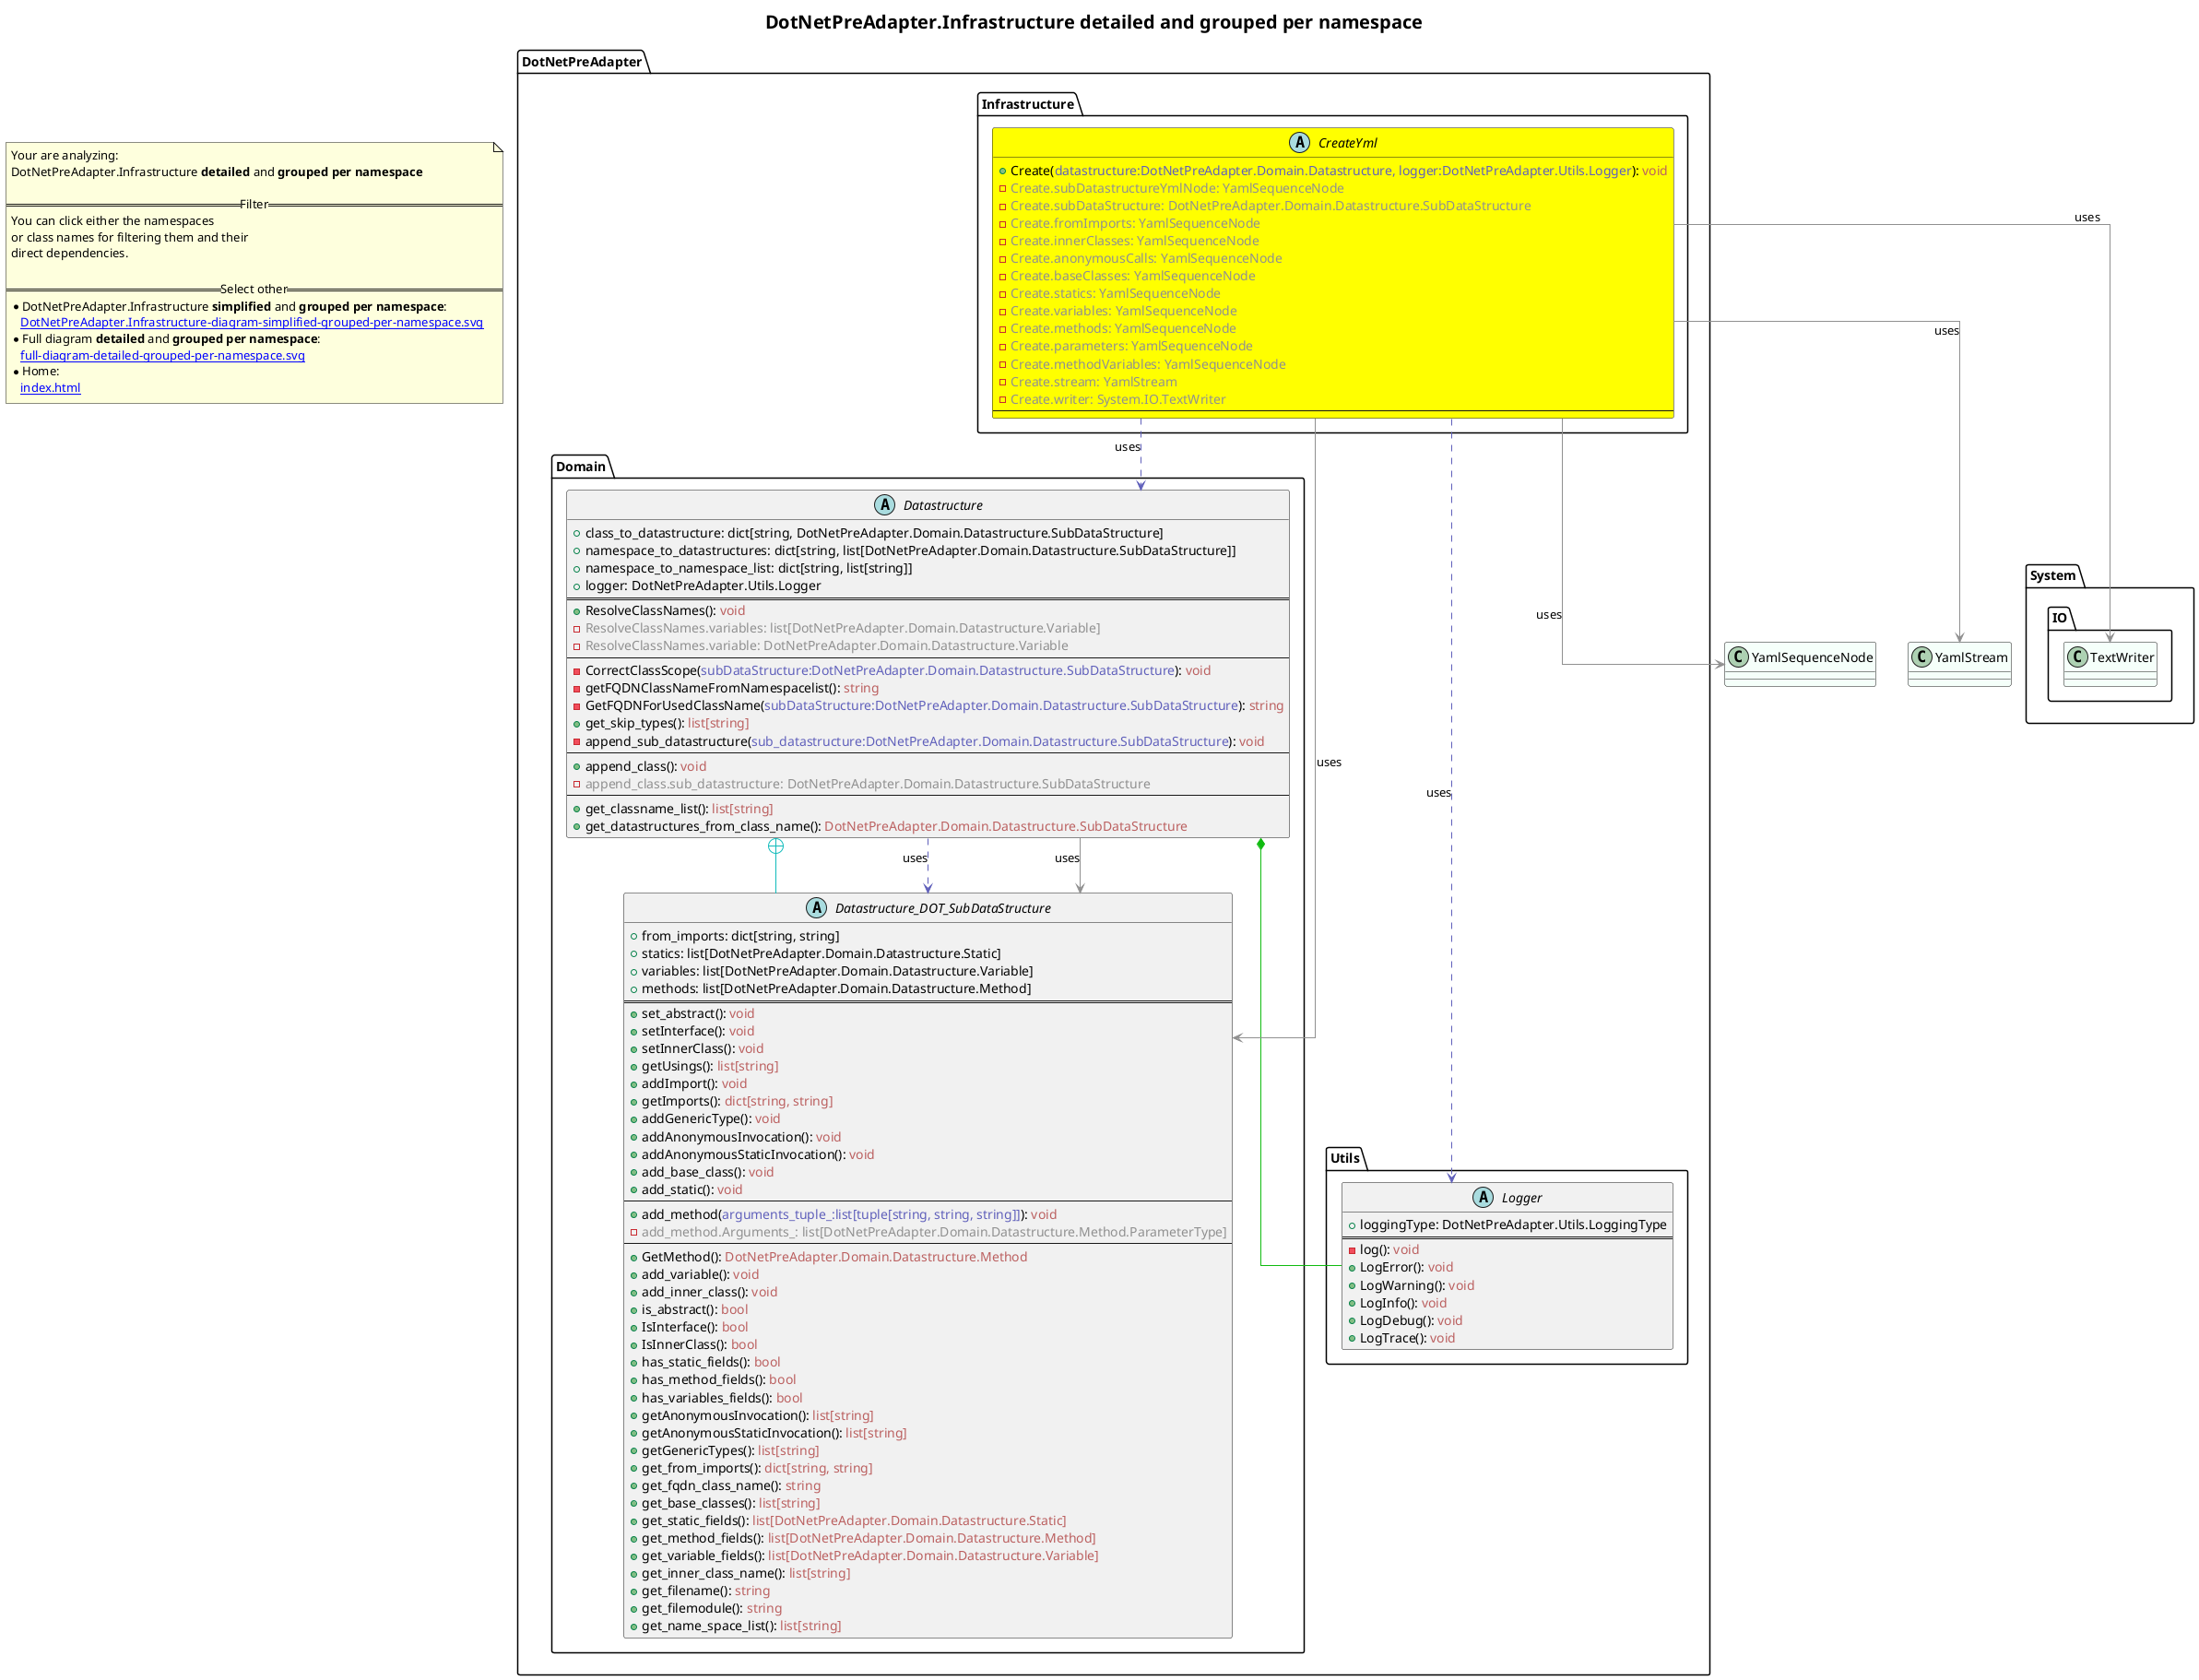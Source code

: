 @startuml
skinparam linetype ortho
title <size:20>DotNetPreAdapter.Infrastructure **detailed** and **grouped per namespace**</size>
note "Your are analyzing:\nDotNetPreAdapter.Infrastructure **detailed** and **grouped per namespace**\n\n==Filter==\nYou can click either the namespaces \nor class names for filtering them and their\ndirect dependencies.\n\n==Select other==\n* DotNetPreAdapter.Infrastructure **simplified** and **grouped per namespace**:\n   [[DotNetPreAdapter.Infrastructure-diagram-simplified-grouped-per-namespace.svg]]\n* Full diagram **detailed** and **grouped per namespace**:\n   [[full-diagram-detailed-grouped-per-namespace.svg]]\n* Home:\n   [[index.html]]" as FloatingNote
class YamlSequenceNode [[YamlSequenceNode-diagram-detailed-grouped-per-namespace.svg]] #MintCream {
}
class YamlStream [[YamlStream-diagram-detailed-grouped-per-namespace.svg]] #MintCream {
}
class System.IO.TextWriter [[System.IO.TextWriter-diagram-detailed-grouped-per-namespace.svg]] #MintCream {
}
' Closing all previous_sub_namespace_list namespace None because file analysis is finished.
namespace DotNetPreAdapter [[DotNetPreAdapter-diagram-detailed-grouped-per-namespace.svg]] {
namespace DotNetPreAdapter.Domain [[DotNetPreAdapter.Domain-diagram-detailed-grouped-per-namespace.svg]] {
  abstract class DotNetPreAdapter.Domain.Datastructure [[DotNetPreAdapter.Domain.Datastructure-diagram-detailed-grouped-per-namespace.svg]]  {
    + class_to_datastructure: dict[string, DotNetPreAdapter.Domain.Datastructure.SubDataStructure]
    + namespace_to_datastructures: dict[string, list[DotNetPreAdapter.Domain.Datastructure.SubDataStructure]]
    + namespace_to_namespace_list: dict[string, list[string]]
    + logger: DotNetPreAdapter.Utils.Logger
==
    + ResolveClassNames(<font color="6060BB"></font>): <font color="BB6060">void</font>
    - <font color="909090">ResolveClassNames.variables: list[DotNetPreAdapter.Domain.Datastructure.Variable]</font>
    - <font color="909090">ResolveClassNames.variable: DotNetPreAdapter.Domain.Datastructure.Variable</font>
--
    - CorrectClassScope(<font color="6060BB">subDataStructure:DotNetPreAdapter.Domain.Datastructure.SubDataStructure</font>): <font color="BB6060">void</font>
    - getFQDNClassNameFromNamespacelist(<font color="6060BB"></font>): <font color="BB6060">string</font>
    - GetFQDNForUsedClassName(<font color="6060BB">subDataStructure:DotNetPreAdapter.Domain.Datastructure.SubDataStructure</font>): <font color="BB6060">string</font>
    + get_skip_types(<font color="6060BB"></font>): <font color="BB6060">list[string]</font>
    - append_sub_datastructure(<font color="6060BB">sub_datastructure:DotNetPreAdapter.Domain.Datastructure.SubDataStructure</font>): <font color="BB6060">void</font>
--
    + append_class(<font color="6060BB"></font>): <font color="BB6060">void</font>
    - <font color="909090">append_class.sub_datastructure: DotNetPreAdapter.Domain.Datastructure.SubDataStructure</font>
--
    + get_classname_list(<font color="6060BB"></font>): <font color="BB6060">list[string]</font>
    + get_datastructures_from_class_name(<font color="6060BB"></font>): <font color="BB6060">DotNetPreAdapter.Domain.Datastructure.SubDataStructure</font>
  }
  abstract class DotNetPreAdapter.Domain.Datastructure_DOT_SubDataStructure [[DotNetPreAdapter.Domain.Datastructure.SubDataStructure-diagram-detailed-grouped-per-namespace.svg]]  {
    + from_imports: dict[string, string]
    + statics: list[DotNetPreAdapter.Domain.Datastructure.Static]
    + variables: list[DotNetPreAdapter.Domain.Datastructure.Variable]
    + methods: list[DotNetPreAdapter.Domain.Datastructure.Method]
==
    + set_abstract(<font color="6060BB"></font>): <font color="BB6060">void</font>
    + setInterface(<font color="6060BB"></font>): <font color="BB6060">void</font>
    + setInnerClass(<font color="6060BB"></font>): <font color="BB6060">void</font>
    + getUsings(<font color="6060BB"></font>): <font color="BB6060">list[string]</font>
    + addImport(<font color="6060BB"></font>): <font color="BB6060">void</font>
    + getImports(<font color="6060BB"></font>): <font color="BB6060">dict[string, string]</font>
    + addGenericType(<font color="6060BB"></font>): <font color="BB6060">void</font>
    + addAnonymousInvocation(<font color="6060BB"></font>): <font color="BB6060">void</font>
    + addAnonymousStaticInvocation(<font color="6060BB"></font>): <font color="BB6060">void</font>
    + add_base_class(<font color="6060BB"></font>): <font color="BB6060">void</font>
    + add_static(<font color="6060BB"></font>): <font color="BB6060">void</font>
--
    + add_method(<font color="6060BB">arguments_tuple_:list[tuple[string, string, string]]</font>): <font color="BB6060">void</font>
    - <font color="909090">add_method.Arguments_: list[DotNetPreAdapter.Domain.Datastructure.Method.ParameterType]</font>
--
    + GetMethod(<font color="6060BB"></font>): <font color="BB6060">DotNetPreAdapter.Domain.Datastructure.Method</font>
    + add_variable(<font color="6060BB"></font>): <font color="BB6060">void</font>
    + add_inner_class(<font color="6060BB"></font>): <font color="BB6060">void</font>
    + is_abstract(<font color="6060BB"></font>): <font color="BB6060">bool</font>
    + IsInterface(<font color="6060BB"></font>): <font color="BB6060">bool</font>
    + IsInnerClass(<font color="6060BB"></font>): <font color="BB6060">bool</font>
    + has_static_fields(<font color="6060BB"></font>): <font color="BB6060">bool</font>
    + has_method_fields(<font color="6060BB"></font>): <font color="BB6060">bool</font>
    + has_variables_fields(<font color="6060BB"></font>): <font color="BB6060">bool</font>
    + getAnonymousInvocation(<font color="6060BB"></font>): <font color="BB6060">list[string]</font>
    + getAnonymousStaticInvocation(<font color="6060BB"></font>): <font color="BB6060">list[string]</font>
    + getGenericTypes(<font color="6060BB"></font>): <font color="BB6060">list[string]</font>
    + get_from_imports(<font color="6060BB"></font>): <font color="BB6060">dict[string, string]</font>
    + get_fqdn_class_name(<font color="6060BB"></font>): <font color="BB6060">string</font>
    + get_base_classes(<font color="6060BB"></font>): <font color="BB6060">list[string]</font>
    + get_static_fields(<font color="6060BB"></font>): <font color="BB6060">list[DotNetPreAdapter.Domain.Datastructure.Static]</font>
    + get_method_fields(<font color="6060BB"></font>): <font color="BB6060">list[DotNetPreAdapter.Domain.Datastructure.Method]</font>
    + get_variable_fields(<font color="6060BB"></font>): <font color="BB6060">list[DotNetPreAdapter.Domain.Datastructure.Variable]</font>
    + get_inner_class_name(<font color="6060BB"></font>): <font color="BB6060">list[string]</font>
    + get_filename(<font color="6060BB"></font>): <font color="BB6060">string</font>
    + get_filemodule(<font color="6060BB"></font>): <font color="BB6060">string</font>
    + get_name_space_list(<font color="6060BB"></font>): <font color="BB6060">list[string]</font>
  }
'Compared namespace DotNetPreAdapter.Domain [[DotNetPreAdapter.Domain-diagram-detailed-grouped-per-namespace.svg]] { with last element of   }
' Closing all previous_sub_namespace_list namespace None because file analysis is finished.
' Closing namespace Domain
}
' Closing namespace DotNetPreAdapter
}
namespace DotNetPreAdapter [[DotNetPreAdapter-diagram-detailed-grouped-per-namespace.svg]] {
namespace DotNetPreAdapter.Infrastructure [[DotNetPreAdapter.Infrastructure-diagram-detailed-grouped-per-namespace.svg]] {
  abstract class DotNetPreAdapter.Infrastructure.CreateYml [[DotNetPreAdapter.Infrastructure.CreateYml-diagram-detailed-grouped-per-namespace.svg]] #yellow {
    + Create(<font color="6060BB">datastructure:DotNetPreAdapter.Domain.Datastructure, logger:DotNetPreAdapter.Utils.Logger</font>): <font color="BB6060">void</font>
    - <font color="909090">Create.subDatastructureYmlNode: YamlSequenceNode</font>
    - <font color="909090">Create.subDataStructure: DotNetPreAdapter.Domain.Datastructure.SubDataStructure</font>
    - <font color="909090">Create.fromImports: YamlSequenceNode</font>
    - <font color="909090">Create.innerClasses: YamlSequenceNode</font>
    - <font color="909090">Create.anonymousCalls: YamlSequenceNode</font>
    - <font color="909090">Create.baseClasses: YamlSequenceNode</font>
    - <font color="909090">Create.statics: YamlSequenceNode</font>
    - <font color="909090">Create.variables: YamlSequenceNode</font>
    - <font color="909090">Create.methods: YamlSequenceNode</font>
    - <font color="909090">Create.parameters: YamlSequenceNode</font>
    - <font color="909090">Create.methodVariables: YamlSequenceNode</font>
    - <font color="909090">Create.stream: YamlStream</font>
    - <font color="909090">Create.writer: System.IO.TextWriter</font>
--
  }
'Compared namespace DotNetPreAdapter.Infrastructure [[DotNetPreAdapter.Infrastructure-diagram-detailed-grouped-per-namespace.svg]] { with last element of   }
' Closing all previous_sub_namespace_list namespace None because file analysis is finished.
' Closing namespace Infrastructure
}
' Closing namespace DotNetPreAdapter
}
namespace DotNetPreAdapter [[DotNetPreAdapter-diagram-detailed-grouped-per-namespace.svg]] {
namespace DotNetPreAdapter.Utils [[DotNetPreAdapter.Utils-diagram-detailed-grouped-per-namespace.svg]] {
  abstract class DotNetPreAdapter.Utils.Logger [[DotNetPreAdapter.Utils.Logger-diagram-detailed-grouped-per-namespace.svg]]  {
    + loggingType: DotNetPreAdapter.Utils.LoggingType
==
    - log(<font color="6060BB"></font>): <font color="BB6060">void</font>
    + LogError(<font color="6060BB"></font>): <font color="BB6060">void</font>
    + LogWarning(<font color="6060BB"></font>): <font color="BB6060">void</font>
    + LogInfo(<font color="6060BB"></font>): <font color="BB6060">void</font>
    + LogDebug(<font color="6060BB"></font>): <font color="BB6060">void</font>
    + LogTrace(<font color="6060BB"></font>): <font color="BB6060">void</font>
  }
'Compared namespace DotNetPreAdapter.Utils [[DotNetPreAdapter.Utils-diagram-detailed-grouped-per-namespace.svg]] { with last element of   }
' Closing all previous_sub_namespace_list namespace None because file analysis is finished.
' Closing namespace Utils
}
' Closing namespace DotNetPreAdapter
}
 ' *************************************** 
 ' *************************************** 
 ' *************************************** 
' Class relations extracted from namespace:
' 
' Class relations extracted from namespace:
' DotNetPreAdapter.Domain
DotNetPreAdapter.Domain.Datastructure +-[#10BBBB]- DotNetPreAdapter.Domain.Datastructure_DOT_SubDataStructure 
DotNetPreAdapter.Domain.Datastructure *-[#10BB10]- DotNetPreAdapter.Utils.Logger 
DotNetPreAdapter.Domain.Datastructure .[#6060BB].> DotNetPreAdapter.Domain.Datastructure_DOT_SubDataStructure  : uses 
DotNetPreAdapter.Domain.Datastructure -[#909090]-> DotNetPreAdapter.Domain.Datastructure_DOT_SubDataStructure  : uses 
' Class relations extracted from namespace:
' DotNetPreAdapter.Infrastructure
DotNetPreAdapter.Infrastructure.CreateYml .[#6060BB].> DotNetPreAdapter.Domain.Datastructure  : uses 
DotNetPreAdapter.Infrastructure.CreateYml .[#6060BB].> DotNetPreAdapter.Utils.Logger  : uses 
DotNetPreAdapter.Infrastructure.CreateYml -[#909090]-> YamlSequenceNode  : uses 
DotNetPreAdapter.Infrastructure.CreateYml -[#909090]-> DotNetPreAdapter.Domain.Datastructure_DOT_SubDataStructure  : uses 
DotNetPreAdapter.Infrastructure.CreateYml -[#909090]-> YamlStream  : uses 
DotNetPreAdapter.Infrastructure.CreateYml -[#909090]-> System.IO.TextWriter  : uses 
' Class relations extracted from namespace:
' DotNetPreAdapter.Utils
@enduml